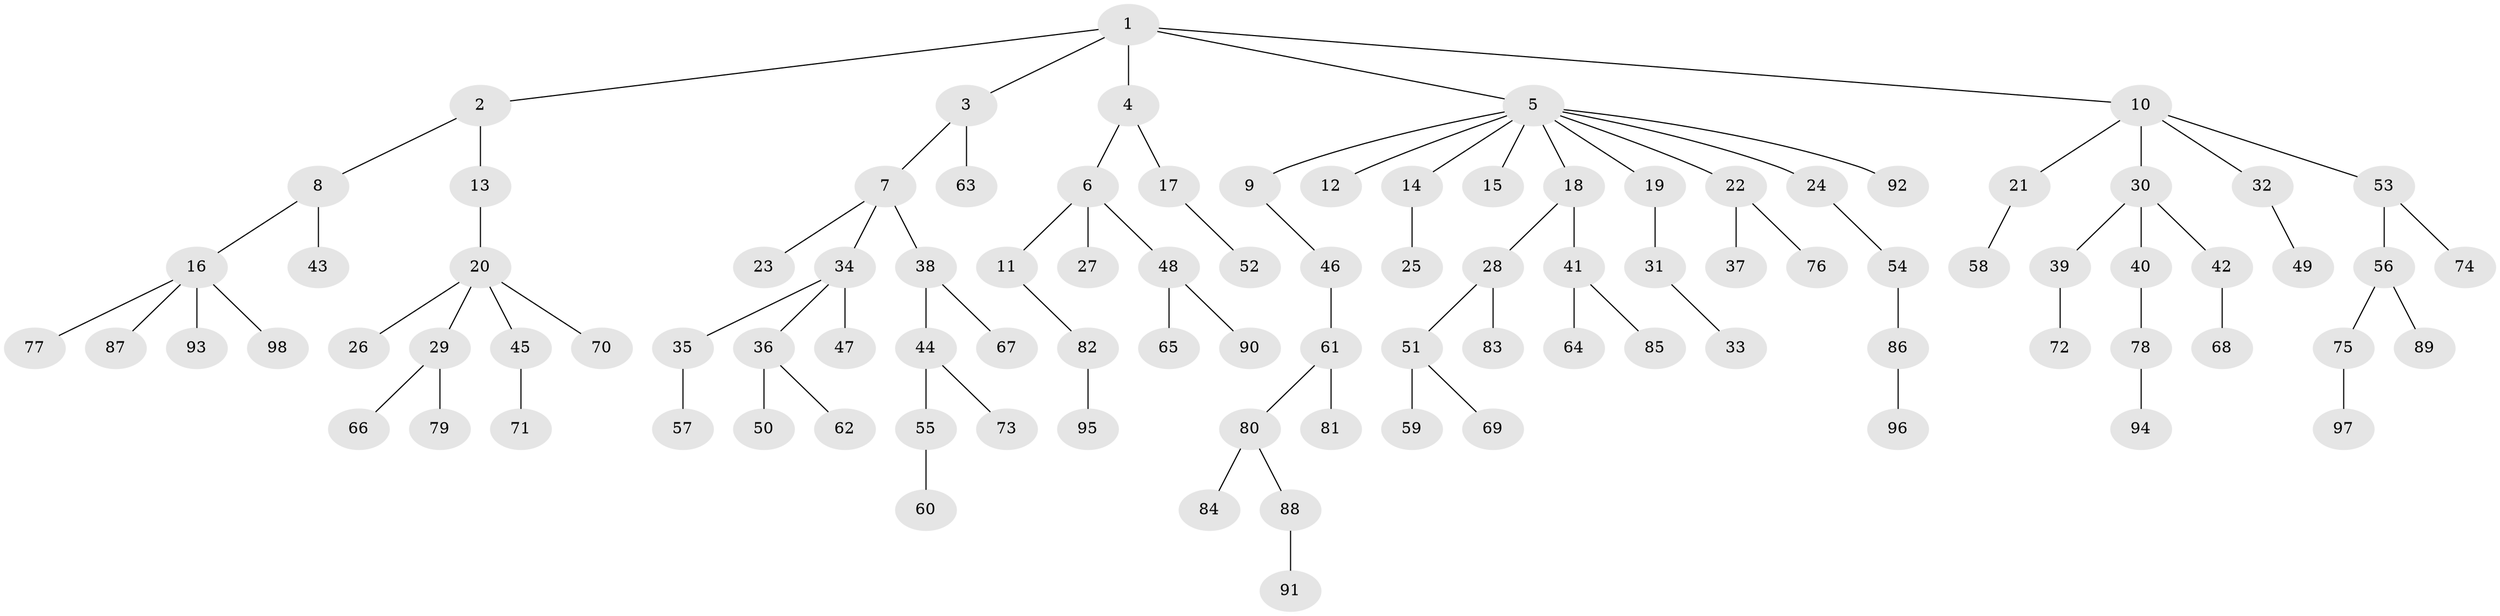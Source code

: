 // Generated by graph-tools (version 1.1) at 2025/50/03/09/25 03:50:16]
// undirected, 98 vertices, 97 edges
graph export_dot {
graph [start="1"]
  node [color=gray90,style=filled];
  1;
  2;
  3;
  4;
  5;
  6;
  7;
  8;
  9;
  10;
  11;
  12;
  13;
  14;
  15;
  16;
  17;
  18;
  19;
  20;
  21;
  22;
  23;
  24;
  25;
  26;
  27;
  28;
  29;
  30;
  31;
  32;
  33;
  34;
  35;
  36;
  37;
  38;
  39;
  40;
  41;
  42;
  43;
  44;
  45;
  46;
  47;
  48;
  49;
  50;
  51;
  52;
  53;
  54;
  55;
  56;
  57;
  58;
  59;
  60;
  61;
  62;
  63;
  64;
  65;
  66;
  67;
  68;
  69;
  70;
  71;
  72;
  73;
  74;
  75;
  76;
  77;
  78;
  79;
  80;
  81;
  82;
  83;
  84;
  85;
  86;
  87;
  88;
  89;
  90;
  91;
  92;
  93;
  94;
  95;
  96;
  97;
  98;
  1 -- 2;
  1 -- 3;
  1 -- 4;
  1 -- 5;
  1 -- 10;
  2 -- 8;
  2 -- 13;
  3 -- 7;
  3 -- 63;
  4 -- 6;
  4 -- 17;
  5 -- 9;
  5 -- 12;
  5 -- 14;
  5 -- 15;
  5 -- 18;
  5 -- 19;
  5 -- 22;
  5 -- 24;
  5 -- 92;
  6 -- 11;
  6 -- 27;
  6 -- 48;
  7 -- 23;
  7 -- 34;
  7 -- 38;
  8 -- 16;
  8 -- 43;
  9 -- 46;
  10 -- 21;
  10 -- 30;
  10 -- 32;
  10 -- 53;
  11 -- 82;
  13 -- 20;
  14 -- 25;
  16 -- 77;
  16 -- 87;
  16 -- 93;
  16 -- 98;
  17 -- 52;
  18 -- 28;
  18 -- 41;
  19 -- 31;
  20 -- 26;
  20 -- 29;
  20 -- 45;
  20 -- 70;
  21 -- 58;
  22 -- 37;
  22 -- 76;
  24 -- 54;
  28 -- 51;
  28 -- 83;
  29 -- 66;
  29 -- 79;
  30 -- 39;
  30 -- 40;
  30 -- 42;
  31 -- 33;
  32 -- 49;
  34 -- 35;
  34 -- 36;
  34 -- 47;
  35 -- 57;
  36 -- 50;
  36 -- 62;
  38 -- 44;
  38 -- 67;
  39 -- 72;
  40 -- 78;
  41 -- 64;
  41 -- 85;
  42 -- 68;
  44 -- 55;
  44 -- 73;
  45 -- 71;
  46 -- 61;
  48 -- 65;
  48 -- 90;
  51 -- 59;
  51 -- 69;
  53 -- 56;
  53 -- 74;
  54 -- 86;
  55 -- 60;
  56 -- 75;
  56 -- 89;
  61 -- 80;
  61 -- 81;
  75 -- 97;
  78 -- 94;
  80 -- 84;
  80 -- 88;
  82 -- 95;
  86 -- 96;
  88 -- 91;
}
